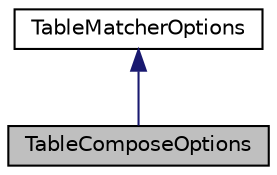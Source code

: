 digraph "TableComposeOptions"
{
  edge [fontname="Helvetica",fontsize="10",labelfontname="Helvetica",labelfontsize="10"];
  node [fontname="Helvetica",fontsize="10",shape=record];
  Node0 [label="TableComposeOptions",height=0.2,width=0.4,color="black", fillcolor="grey75", style="filled", fontcolor="black"];
  Node1 -> Node0 [dir="back",color="midnightblue",fontsize="10",style="solid",fontname="Helvetica"];
  Node1 [label="TableMatcherOptions",height=0.2,width=0.4,color="black", fillcolor="white", style="filled",URL="$structfst_1_1TableMatcherOptions.html",tooltip="TableMatcher is a matcher specialized for the case where the output side of the left FST always has e..."];
}
